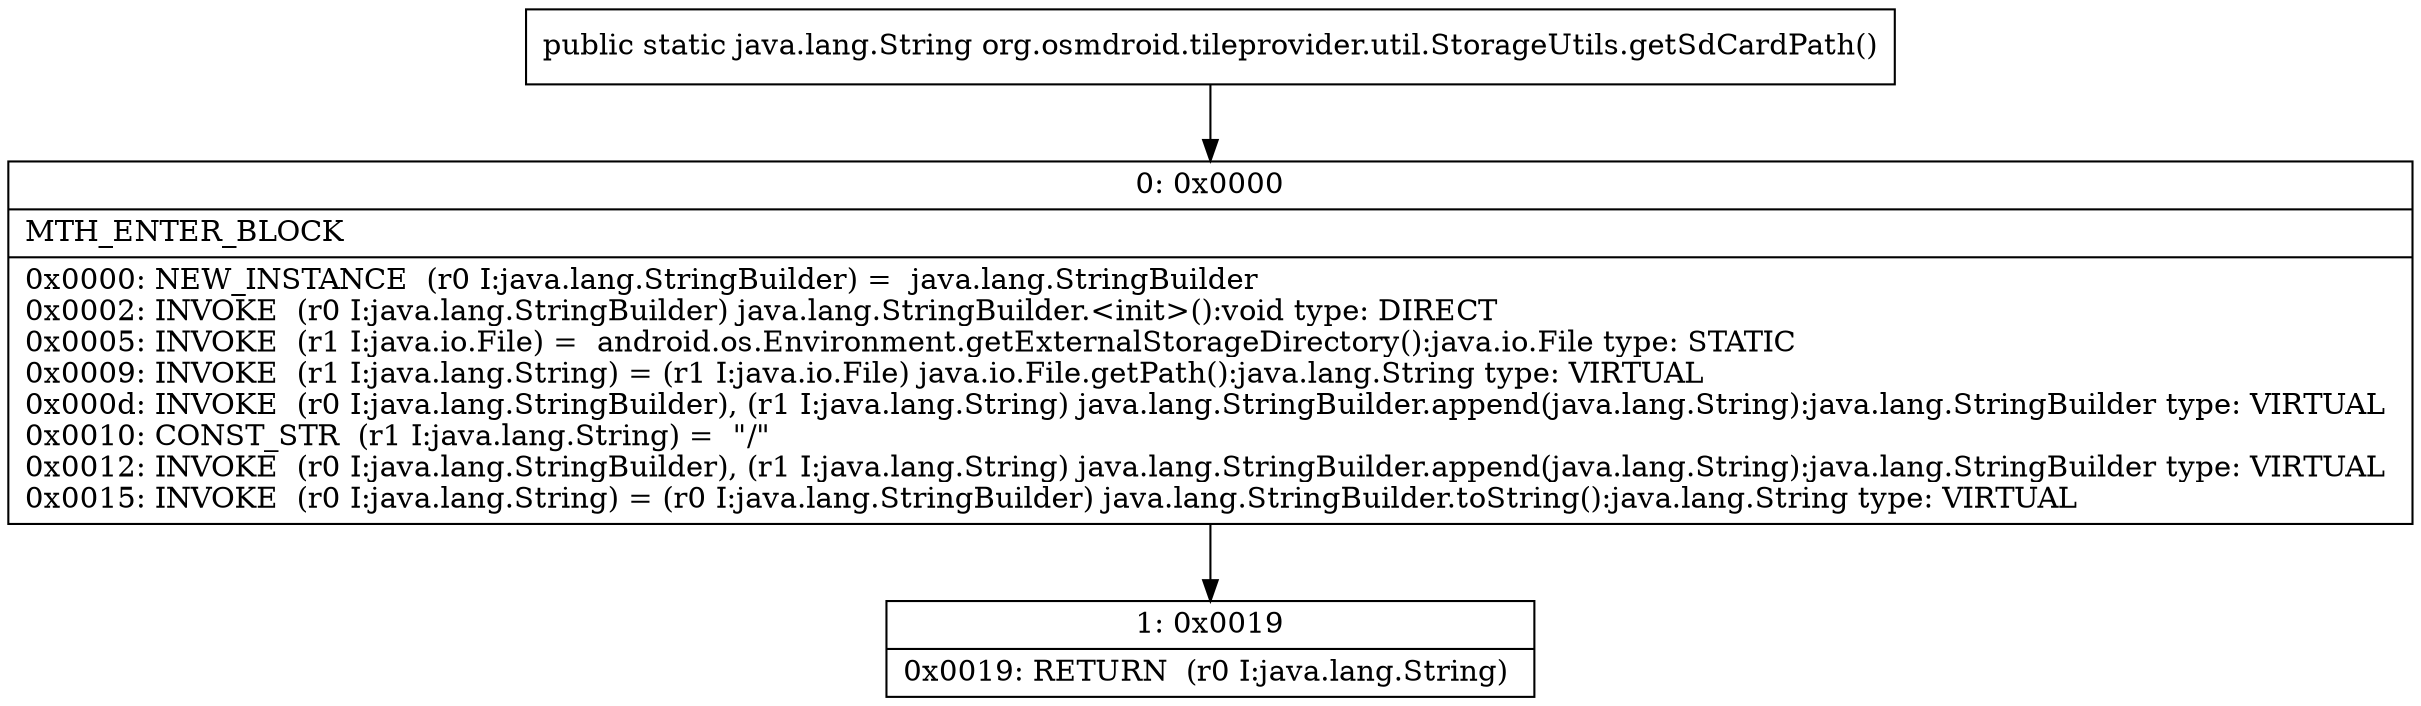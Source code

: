digraph "CFG fororg.osmdroid.tileprovider.util.StorageUtils.getSdCardPath()Ljava\/lang\/String;" {
Node_0 [shape=record,label="{0\:\ 0x0000|MTH_ENTER_BLOCK\l|0x0000: NEW_INSTANCE  (r0 I:java.lang.StringBuilder) =  java.lang.StringBuilder \l0x0002: INVOKE  (r0 I:java.lang.StringBuilder) java.lang.StringBuilder.\<init\>():void type: DIRECT \l0x0005: INVOKE  (r1 I:java.io.File) =  android.os.Environment.getExternalStorageDirectory():java.io.File type: STATIC \l0x0009: INVOKE  (r1 I:java.lang.String) = (r1 I:java.io.File) java.io.File.getPath():java.lang.String type: VIRTUAL \l0x000d: INVOKE  (r0 I:java.lang.StringBuilder), (r1 I:java.lang.String) java.lang.StringBuilder.append(java.lang.String):java.lang.StringBuilder type: VIRTUAL \l0x0010: CONST_STR  (r1 I:java.lang.String) =  \"\/\" \l0x0012: INVOKE  (r0 I:java.lang.StringBuilder), (r1 I:java.lang.String) java.lang.StringBuilder.append(java.lang.String):java.lang.StringBuilder type: VIRTUAL \l0x0015: INVOKE  (r0 I:java.lang.String) = (r0 I:java.lang.StringBuilder) java.lang.StringBuilder.toString():java.lang.String type: VIRTUAL \l}"];
Node_1 [shape=record,label="{1\:\ 0x0019|0x0019: RETURN  (r0 I:java.lang.String) \l}"];
MethodNode[shape=record,label="{public static java.lang.String org.osmdroid.tileprovider.util.StorageUtils.getSdCardPath() }"];
MethodNode -> Node_0;
Node_0 -> Node_1;
}

